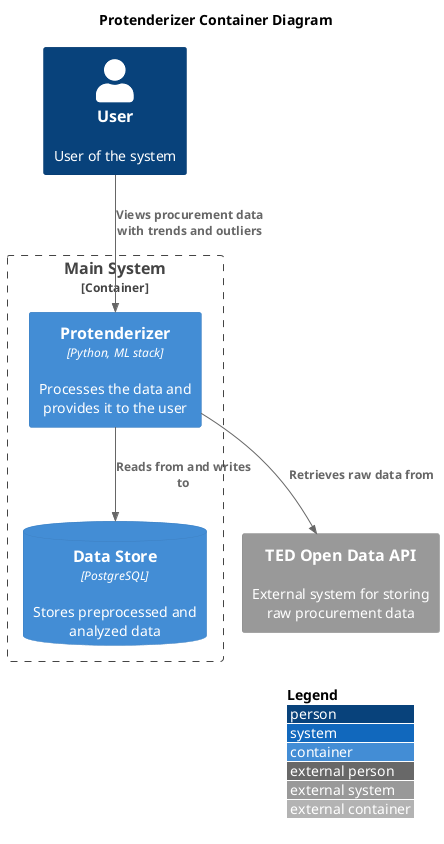 @startuml protenderizer-container
!include <C4/C4_Container.puml>

LAYOUT_TOP_DOWN()
'LAYOUT_AS_SKETCH()
LAYOUT_WITH_LEGEND()

title Protenderizer Container Diagram

Person(user, "User", "User of the system")

System_Ext(ted, "TED Open Data API", "External system for storing raw procurement data")

Container_Boundary(main_system, "Main System") {
    Container(application, "Protenderizer", "Python, ML stack", "Processes the data and provides it to the user")
    ContainerDb(data_storage, "Data Store", "PostgreSQL", "Stores preprocessed and analyzed data")
}

Rel(user, application, "Views procurement data with trends and outliers")
Rel(application, ted, "Retrieves raw data from")
Rel(application, data_storage, "Reads from and writes to")

@enduml